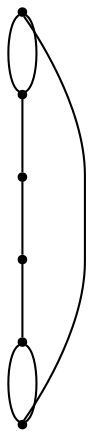 graph {
  node [shape=point,comment="{\"directed\":false,\"doi\":\"10.1007/978-3-030-68766-3_17\",\"figure\":\"3 (3)\"}"]

  v0 [pos="927.8061393002398,431.16325222122293"]
  v1 [pos="904.617001282048,445.57373718141787"]
  v2 [pos="855.4091678349432,371.7629870039635"]
  v3 [pos="855.4091678349432,347.163473220335"]
  v4 [pos="830.813612988318,359.4651377413006"]
  v5 [pos="829.2216769512511,384.77301781648066"]

  v0 -- v1 [id="-1",pos="927.8061393002398,431.16325222122293 919.1088970580267,440.1587092784475 919.1088970580267,440.1587092784475 919.1088970580267,440.1587092784475 914.533201697321,435.62055490873524 914.533201697321,435.62055490873524 914.533201697321,435.62055490873524 904.617001282048,445.57373718141787 904.617001282048,445.57373718141787 904.617001282048,445.57373718141787"]
  v1 -- v3 [id="-2",pos="904.617001282048,445.57373718141787 806.2075978469816,445.57202031518165 806.2075978469816,445.57202031518165 806.2075978469816,445.57202031518165 806.2075978469816,347.1658895505934 806.2075978469816,347.1658895505934 806.2075978469816,347.1658895505934 855.4091678349432,347.163473220335 855.4091678349432,347.163473220335 855.4091678349432,347.163473220335"]
  v3 -- v1 [id="-3",pos="855.4091678349432,347.163473220335 1003.0264683055323,347.1658895505934 1003.0264683055323,347.1658895505934 1003.0264683055323,347.1658895505934 1003.0264683055323,445.57202031518165 1003.0264683055323,445.57202031518165 1003.0264683055323,445.57202031518165 904.617001282048,445.57373718141787 904.617001282048,445.57373718141787 904.617001282048,445.57373718141787"]
  v4 -- v2 [id="-4",pos="830.813612988318,359.4651377413006 855.4091678349432,371.7629870039635 855.4091678349432,371.7629870039635 855.4091678349432,371.7629870039635"]
  v5 -- v0 [id="-5",pos="829.2216769512511,384.77301781648066 840.8256411490618,396.3730881293822 840.8256411490618,396.3730881293822 840.8256411490618,396.3730881293822 846.6223613064027,390.57640722085597 846.6223613064027,390.57640722085597 846.6223613064027,390.57640722085597 861.1205205415247,405.0702237811477 861.1205205415247,405.0702237811477 861.1205205415247,405.0702237811477 866.9214375344336,399.2693460884884 866.9214375344336,399.2693460884884 866.9214375344336,399.2693460884884 884.3117251832916,416.6635855982002 884.3117251832916,416.6635855982002 884.3117251832916,416.6635855982002 890.1126421762006,410.86690468967396 890.1126421762006,410.86690468967396 890.1126421762006,410.86690468967396 904.6149346584729,425.3648544464604 904.6149346584729,425.3648544464604 904.6149346584729,425.3648544464604 913.3079800651178,416.6635855982002 913.3079800651178,416.6635855982002 913.3079800651178,416.6635855982002 927.8061393002398,431.16325222122293 927.8061393002398,431.16325222122293 927.8061393002398,431.16325222122293"]
  v4 -- v3 [id="-6",pos="830.813612988318,359.4651377413006 836.9583843499285,353.31675360489544 836.9583843499285,353.31675360489544 836.9583843499285,353.31675360489544 840.0338381718875,356.3963665192699 840.0338381718875,356.3963665192699 840.0338381718875,356.3963665192699 846.1848094042234,350.2454706711487 846.1848094042234,350.2454706711487 846.1848094042234,350.2454706711487 849.2603268146001,353.31675360489544 849.2603268146001,353.31675360489544 849.2603268146001,353.31675360489544 855.4091678349432,347.163473220335 855.4091678349432,347.163473220335 855.4091678349432,347.163473220335"]
  v2 -- v4 [id="-7",pos="855.4091678349432,371.7629870039635 849.5270166384252,364.4767338725701 849.5270166384252,364.4767338725701 849.5270166384252,364.4767338725701 842.9426267510604,371.0527130832606 842.9426267510604,371.0527130832606 842.9426267510604,371.0527130832606 830.813612988318,359.4651377413006 830.813612988318,359.4651377413006 830.813612988318,359.4651377413006"]
  v2 -- v5 [id="-10",pos="855.4091678349432,371.7629870039635 843.3218680742107,384.16311698296033 843.3218680742107,384.16311698296033 843.3218680742107,384.16311698296033 836.9625175970788,377.9163627699815 836.9625175970788,377.9163627699815 836.9625175970788,377.9163627699815 829.2216769512511,384.77301781648066 829.2216769512511,384.77301781648066 829.2216769512511,384.77301781648066"]
}